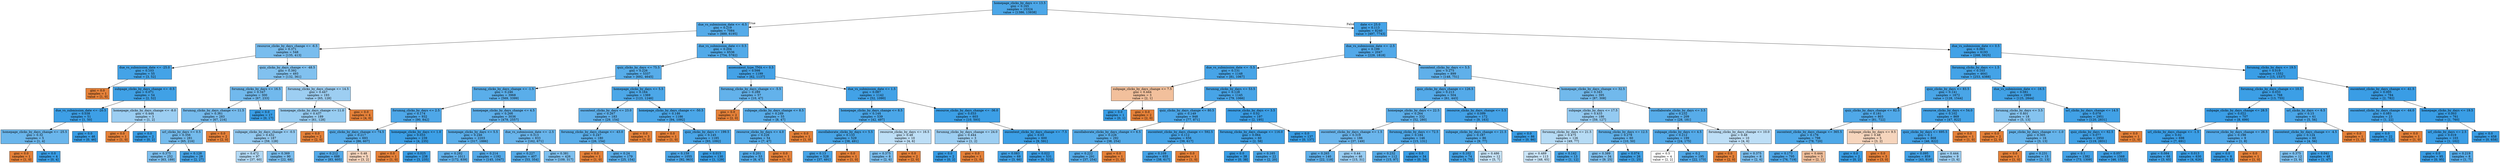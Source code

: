 digraph Tree {
node [shape=box, style="filled", color="black"] ;
0 [label="homepage_clicks_by_days <= 13.5\ngini = 0.165\nsamples = 15324\nvalue = [1386, 13938]", fillcolor="#399de5e6"] ;
1 [label="due_vs_submission_date <= -6.5\ngini = 0.219\nsamples = 7084\nvalue = [889, 6195]", fillcolor="#399de5da"] ;
0 -> 1 [labeldistance=2.5, labelangle=45, headlabel="True"] ;
2 [label="resource_clicks_by_days_change <= -6.5\ngini = 0.371\nsamples = 548\nvalue = [135, 413]", fillcolor="#399de5ac"] ;
1 -> 2 ;
3 [label="due_vs_submission_date <= -25.0\ngini = 0.103\nsamples = 55\nvalue = [3, 52]", fillcolor="#399de5f0"] ;
2 -> 3 ;
4 [label="gini = 0.0\nsamples = 1\nvalue = [1, 0]", fillcolor="#e58139ff"] ;
3 -> 4 ;
5 [label="subpage_clicks_by_days_change <= -0.5\ngini = 0.071\nsamples = 54\nvalue = [2, 52]", fillcolor="#399de5f5"] ;
3 -> 5 ;
6 [label="due_vs_submission_date <= -20.5\ngini = 0.038\nsamples = 51\nvalue = [1, 50]", fillcolor="#399de5fa"] ;
5 -> 6 ;
7 [label="homepage_clicks_by_days_change <= -25.5\ngini = 0.32\nsamples = 5\nvalue = [1, 4]", fillcolor="#399de5bf"] ;
6 -> 7 ;
8 [label="gini = 0.0\nsamples = 1\nvalue = [1, 0]", fillcolor="#e58139ff"] ;
7 -> 8 ;
9 [label="gini = 0.0\nsamples = 4\nvalue = [0, 4]", fillcolor="#399de5ff"] ;
7 -> 9 ;
10 [label="gini = 0.0\nsamples = 46\nvalue = [0, 46]", fillcolor="#399de5ff"] ;
6 -> 10 ;
11 [label="homepage_clicks_by_days_change <= -8.0\ngini = 0.444\nsamples = 3\nvalue = [1, 2]", fillcolor="#399de57f"] ;
5 -> 11 ;
12 [label="gini = 0.0\nsamples = 1\nvalue = [1, 0]", fillcolor="#e58139ff"] ;
11 -> 12 ;
13 [label="gini = 0.0\nsamples = 2\nvalue = [0, 2]", fillcolor="#399de5ff"] ;
11 -> 13 ;
14 [label="quiz_clicks_by_days_change <= -48.5\ngini = 0.392\nsamples = 493\nvalue = [132, 361]", fillcolor="#399de5a2"] ;
2 -> 14 ;
15 [label="forumng_clicks_by_days <= 16.5\ngini = 0.347\nsamples = 300\nvalue = [67, 233]", fillcolor="#399de5b6"] ;
14 -> 15 ;
16 [label="forumng_clicks_by_days_change <= 11.5\ngini = 0.361\nsamples = 283\nvalue = [67, 216]", fillcolor="#399de5b0"] ;
15 -> 16 ;
17 [label="url_clicks_by_days <= 0.5\ngini = 0.356\nsamples = 281\nvalue = [65, 216]", fillcolor="#399de5b2"] ;
16 -> 17 ;
18 [label="gini = 0.375\nsamples = 252\nvalue = [63, 189]", fillcolor="#399de5aa"] ;
17 -> 18 ;
19 [label="gini = 0.128\nsamples = 29\nvalue = [2, 27]", fillcolor="#399de5ec"] ;
17 -> 19 ;
20 [label="gini = 0.0\nsamples = 2\nvalue = [2, 0]", fillcolor="#e58139ff"] ;
16 -> 20 ;
21 [label="gini = 0.0\nsamples = 17\nvalue = [0, 17]", fillcolor="#399de5ff"] ;
15 -> 21 ;
22 [label="forumng_clicks_by_days_change <= 14.5\ngini = 0.447\nsamples = 193\nvalue = [65, 128]", fillcolor="#399de57e"] ;
14 -> 22 ;
23 [label="homepage_clicks_by_days_change <= 11.0\ngini = 0.437\nsamples = 189\nvalue = [61, 128]", fillcolor="#399de585"] ;
22 -> 23 ;
24 [label="subpage_clicks_by_days_change <= -0.5\ngini = 0.432\nsamples = 187\nvalue = [59, 128]", fillcolor="#399de589"] ;
23 -> 24 ;
25 [label="gini = 0.472\nsamples = 97\nvalue = [37, 60]", fillcolor="#399de562"] ;
24 -> 25 ;
26 [label="gini = 0.369\nsamples = 90\nvalue = [22, 68]", fillcolor="#399de5ac"] ;
24 -> 26 ;
27 [label="gini = 0.0\nsamples = 2\nvalue = [2, 0]", fillcolor="#e58139ff"] ;
23 -> 27 ;
28 [label="gini = 0.0\nsamples = 4\nvalue = [4, 0]", fillcolor="#e58139ff"] ;
22 -> 28 ;
29 [label="due_vs_submission_date <= 0.5\ngini = 0.204\nsamples = 6536\nvalue = [754, 5782]", fillcolor="#399de5de"] ;
1 -> 29 ;
30 [label="quiz_clicks_by_days <= 75.5\ngini = 0.226\nsamples = 5337\nvalue = [692, 4645]", fillcolor="#399de5d9"] ;
29 -> 30 ;
31 [label="forumng_clicks_by_days_change <= -1.5\ngini = 0.246\nsamples = 3968\nvalue = [569, 3399]", fillcolor="#399de5d4"] ;
30 -> 31 ;
32 [label="forumng_clicks_by_days <= 2.5\ngini = 0.174\nsamples = 932\nvalue = [90, 842]", fillcolor="#399de5e4"] ;
31 -> 32 ;
33 [label="quiz_clicks_by_days_change <= 74.5\ngini = 0.217\nsamples = 693\nvalue = [86, 607]", fillcolor="#399de5db"] ;
32 -> 33 ;
34 [label="gini = 0.212\nsamples = 688\nvalue = [83, 605]", fillcolor="#399de5dc"] ;
33 -> 34 ;
35 [label="gini = 0.48\nsamples = 5\nvalue = [3, 2]", fillcolor="#e5813955"] ;
33 -> 35 ;
36 [label="homepage_clicks_by_days <= 1.0\ngini = 0.033\nsamples = 239\nvalue = [4, 235]", fillcolor="#399de5fb"] ;
32 -> 36 ;
37 [label="gini = 0.0\nsamples = 1\nvalue = [1, 0]", fillcolor="#e58139ff"] ;
36 -> 37 ;
38 [label="gini = 0.025\nsamples = 238\nvalue = [3, 235]", fillcolor="#399de5fc"] ;
36 -> 38 ;
39 [label="homepage_clicks_by_days_change <= 4.5\ngini = 0.266\nsamples = 3036\nvalue = [479, 2557]", fillcolor="#399de5cf"] ;
31 -> 39 ;
40 [label="homepage_clicks_by_days <= 5.5\ngini = 0.246\nsamples = 2203\nvalue = [317, 1886]", fillcolor="#399de5d4"] ;
39 -> 40 ;
41 [label="gini = 0.282\nsamples = 1011\nvalue = [172, 839]", fillcolor="#399de5cb"] ;
40 -> 41 ;
42 [label="gini = 0.214\nsamples = 1192\nvalue = [145, 1047]", fillcolor="#399de5dc"] ;
40 -> 42 ;
43 [label="due_vs_submission_date <= -2.5\ngini = 0.313\nsamples = 833\nvalue = [162, 671]", fillcolor="#399de5c1"] ;
39 -> 43 ;
44 [label="gini = 0.227\nsamples = 407\nvalue = [53, 354]", fillcolor="#399de5d9"] ;
43 -> 44 ;
45 [label="gini = 0.381\nsamples = 426\nvalue = [109, 317]", fillcolor="#399de5a7"] ;
43 -> 45 ;
46 [label="homepage_clicks_by_days <= 5.5\ngini = 0.164\nsamples = 1369\nvalue = [123, 1246]", fillcolor="#399de5e6"] ;
30 -> 46 ;
47 [label="oucontent_clicks_by_days <= 23.0\ngini = 0.267\nsamples = 183\nvalue = [29, 154]", fillcolor="#399de5cf"] ;
46 -> 47 ;
48 [label="forumng_clicks_by_days_change <= -43.0\ngini = 0.247\nsamples = 180\nvalue = [26, 154]", fillcolor="#399de5d4"] ;
47 -> 48 ;
49 [label="gini = 0.0\nsamples = 1\nvalue = [1, 0]", fillcolor="#e58139ff"] ;
48 -> 49 ;
50 [label="gini = 0.24\nsamples = 179\nvalue = [25, 154]", fillcolor="#399de5d6"] ;
48 -> 50 ;
51 [label="gini = 0.0\nsamples = 3\nvalue = [3, 0]", fillcolor="#e58139ff"] ;
47 -> 51 ;
52 [label="homepage_clicks_by_days_change <= -50.5\ngini = 0.146\nsamples = 1186\nvalue = [94, 1092]", fillcolor="#399de5e9"] ;
46 -> 52 ;
53 [label="gini = 0.0\nsamples = 1\nvalue = [1, 0]", fillcolor="#e58139ff"] ;
52 -> 53 ;
54 [label="quiz_clicks_by_days <= 199.5\ngini = 0.145\nsamples = 1185\nvalue = [93, 1092]", fillcolor="#399de5e9"] ;
52 -> 54 ;
55 [label="gini = 0.159\nsamples = 1055\nvalue = [92, 963]", fillcolor="#399de5e7"] ;
54 -> 55 ;
56 [label="gini = 0.015\nsamples = 130\nvalue = [1, 129]", fillcolor="#399de5fd"] ;
54 -> 56 ;
57 [label="assessment_type_TMA <= 0.5\ngini = 0.098\nsamples = 1199\nvalue = [62, 1137]", fillcolor="#399de5f1"] ;
29 -> 57 ;
58 [label="forumng_clicks_by_days_change <= -5.5\ngini = 0.289\nsamples = 57\nvalue = [10, 47]", fillcolor="#399de5c9"] ;
57 -> 58 ;
59 [label="gini = 0.0\nsamples = 2\nvalue = [2, 0]", fillcolor="#e58139ff"] ;
58 -> 59 ;
60 [label="subpage_clicks_by_days_change <= 8.5\ngini = 0.249\nsamples = 55\nvalue = [8, 47]", fillcolor="#399de5d4"] ;
58 -> 60 ;
61 [label="resource_clicks_by_days <= 4.0\ngini = 0.226\nsamples = 54\nvalue = [7, 47]", fillcolor="#399de5d9"] ;
60 -> 61 ;
62 [label="gini = 0.201\nsamples = 53\nvalue = [6, 47]", fillcolor="#399de5de"] ;
61 -> 62 ;
63 [label="gini = 0.0\nsamples = 1\nvalue = [1, 0]", fillcolor="#e58139ff"] ;
61 -> 63 ;
64 [label="gini = 0.0\nsamples = 1\nvalue = [1, 0]", fillcolor="#e58139ff"] ;
60 -> 64 ;
65 [label="due_vs_submission_date <= 1.5\ngini = 0.087\nsamples = 1142\nvalue = [52, 1090]", fillcolor="#399de5f3"] ;
57 -> 65 ;
66 [label="homepage_clicks_by_days_change <= 8.5\ngini = 0.144\nsamples = 539\nvalue = [42, 497]", fillcolor="#399de5e9"] ;
65 -> 66 ;
67 [label="oucollaborate_clicks_by_days <= 5.5\ngini = 0.133\nsamples = 529\nvalue = [38, 491]", fillcolor="#399de5eb"] ;
66 -> 67 ;
68 [label="gini = 0.13\nsamples = 528\nvalue = [37, 491]", fillcolor="#399de5ec"] ;
67 -> 68 ;
69 [label="gini = 0.0\nsamples = 1\nvalue = [1, 0]", fillcolor="#e58139ff"] ;
67 -> 69 ;
70 [label="resource_clicks_by_days <= 16.5\ngini = 0.48\nsamples = 10\nvalue = [4, 6]", fillcolor="#399de555"] ;
66 -> 70 ;
71 [label="gini = 0.375\nsamples = 8\nvalue = [2, 6]", fillcolor="#399de5aa"] ;
70 -> 71 ;
72 [label="gini = 0.0\nsamples = 2\nvalue = [2, 0]", fillcolor="#e58139ff"] ;
70 -> 72 ;
73 [label="resource_clicks_by_days_change <= -36.0\ngini = 0.033\nsamples = 603\nvalue = [10, 593]", fillcolor="#399de5fb"] ;
65 -> 73 ;
74 [label="forumng_clicks_by_days_change <= 24.0\ngini = 0.444\nsamples = 3\nvalue = [1, 2]", fillcolor="#399de57f"] ;
73 -> 74 ;
75 [label="gini = 0.0\nsamples = 2\nvalue = [0, 2]", fillcolor="#399de5ff"] ;
74 -> 75 ;
76 [label="gini = 0.0\nsamples = 1\nvalue = [1, 0]", fillcolor="#e58139ff"] ;
74 -> 76 ;
77 [label="oucontent_clicks_by_days_change <= -7.5\ngini = 0.03\nsamples = 600\nvalue = [9, 591]", fillcolor="#399de5fb"] ;
73 -> 77 ;
78 [label="gini = 0.083\nsamples = 69\nvalue = [3, 66]", fillcolor="#399de5f3"] ;
77 -> 78 ;
79 [label="gini = 0.022\nsamples = 531\nvalue = [6, 525]", fillcolor="#399de5fc"] ;
77 -> 79 ;
80 [label="date <= 25.0\ngini = 0.113\nsamples = 8240\nvalue = [497, 7743]", fillcolor="#399de5ef"] ;
0 -> 80 [labeldistance=2.5, labelangle=-45, headlabel="False"] ;
81 [label="due_vs_submission_date <= -2.5\ngini = 0.199\nsamples = 2047\nvalue = [229, 1818]", fillcolor="#399de5df"] ;
80 -> 81 ;
82 [label="due_vs_submission_date <= -5.5\ngini = 0.131\nsamples = 1148\nvalue = [81, 1067]", fillcolor="#399de5ec"] ;
81 -> 82 ;
83 [label="subpage_clicks_by_days_change <= 7.5\ngini = 0.444\nsamples = 3\nvalue = [2, 1]", fillcolor="#e581397f"] ;
82 -> 83 ;
84 [label="gini = 0.0\nsamples = 1\nvalue = [0, 1]", fillcolor="#399de5ff"] ;
83 -> 84 ;
85 [label="gini = 0.0\nsamples = 2\nvalue = [2, 0]", fillcolor="#e58139ff"] ;
83 -> 85 ;
86 [label="forumng_clicks_by_days <= 53.5\ngini = 0.128\nsamples = 1145\nvalue = [79, 1066]", fillcolor="#399de5ec"] ;
82 -> 86 ;
87 [label="quiz_clicks_by_days_change <= 80.5\ngini = 0.149\nsamples = 948\nvalue = [77, 871]", fillcolor="#399de5e8"] ;
86 -> 87 ;
88 [label="oucollaborate_clicks_by_days_change <= 6.5\ngini = 0.226\nsamples = 292\nvalue = [38, 254]", fillcolor="#399de5d9"] ;
87 -> 88 ;
89 [label="gini = 0.222\nsamples = 291\nvalue = [37, 254]", fillcolor="#399de5da"] ;
88 -> 89 ;
90 [label="gini = 0.0\nsamples = 1\nvalue = [1, 0]", fillcolor="#e58139ff"] ;
88 -> 90 ;
91 [label="oucontent_clicks_by_days_change <= 592.5\ngini = 0.112\nsamples = 656\nvalue = [39, 617]", fillcolor="#399de5ef"] ;
87 -> 91 ;
92 [label="gini = 0.109\nsamples = 655\nvalue = [38, 617]", fillcolor="#399de5ef"] ;
91 -> 92 ;
93 [label="gini = 0.0\nsamples = 1\nvalue = [1, 0]", fillcolor="#e58139ff"] ;
91 -> 93 ;
94 [label="resource_clicks_by_days <= 3.5\ngini = 0.02\nsamples = 197\nvalue = [2, 195]", fillcolor="#399de5fc"] ;
86 -> 94 ;
95 [label="forumng_clicks_by_days_change <= 116.0\ngini = 0.064\nsamples = 60\nvalue = [2, 58]", fillcolor="#399de5f6"] ;
94 -> 95 ;
96 [label="gini = 0.0\nsamples = 38\nvalue = [0, 38]", fillcolor="#399de5ff"] ;
95 -> 96 ;
97 [label="gini = 0.165\nsamples = 22\nvalue = [2, 20]", fillcolor="#399de5e6"] ;
95 -> 97 ;
98 [label="gini = 0.0\nsamples = 137\nvalue = [0, 137]", fillcolor="#399de5ff"] ;
94 -> 98 ;
99 [label="oucontent_clicks_by_days <= 5.5\ngini = 0.275\nsamples = 899\nvalue = [148, 751]", fillcolor="#399de5cd"] ;
81 -> 99 ;
100 [label="quiz_clicks_by_days_change <= 126.5\ngini = 0.213\nsamples = 504\nvalue = [61, 443]", fillcolor="#399de5dc"] ;
99 -> 100 ;
101 [label="homepage_clicks_by_days <= 22.5\ngini = 0.264\nsamples = 332\nvalue = [52, 280]", fillcolor="#399de5d0"] ;
100 -> 101 ;
102 [label="oucontent_clicks_by_days_change <= 1.5\ngini = 0.319\nsamples = 186\nvalue = [37, 149]", fillcolor="#399de5c0"] ;
101 -> 102 ;
103 [label="gini = 0.265\nsamples = 140\nvalue = [22, 118]", fillcolor="#399de5cf"] ;
102 -> 103 ;
104 [label="gini = 0.44\nsamples = 46\nvalue = [15, 31]", fillcolor="#399de584"] ;
102 -> 104 ;
105 [label="forumng_clicks_by_days <= 72.5\ngini = 0.184\nsamples = 146\nvalue = [15, 131]", fillcolor="#399de5e2"] ;
101 -> 105 ;
106 [label="gini = 0.232\nsamples = 112\nvalue = [15, 97]", fillcolor="#399de5d8"] ;
105 -> 106 ;
107 [label="gini = 0.0\nsamples = 34\nvalue = [0, 34]", fillcolor="#399de5ff"] ;
105 -> 107 ;
108 [label="resource_clicks_by_days_change <= 5.5\ngini = 0.099\nsamples = 172\nvalue = [9, 163]", fillcolor="#399de5f1"] ;
100 -> 108 ;
109 [label="subpage_clicks_by_days_change <= 21.5\ngini = 0.187\nsamples = 86\nvalue = [9, 77]", fillcolor="#399de5e1"] ;
108 -> 109 ;
110 [label="gini = 0.102\nsamples = 74\nvalue = [4, 70]", fillcolor="#399de5f0"] ;
109 -> 110 ;
111 [label="gini = 0.486\nsamples = 12\nvalue = [5, 7]", fillcolor="#399de549"] ;
109 -> 111 ;
112 [label="gini = 0.0\nsamples = 86\nvalue = [0, 86]", fillcolor="#399de5ff"] ;
108 -> 112 ;
113 [label="homepage_clicks_by_days_change <= 32.5\ngini = 0.343\nsamples = 395\nvalue = [87, 308]", fillcolor="#399de5b7"] ;
99 -> 113 ;
114 [label="subpage_clicks_by_days <= 17.5\ngini = 0.433\nsamples = 186\nvalue = [59, 127]", fillcolor="#399de589"] ;
113 -> 114 ;
115 [label="forumng_clicks_by_days <= 21.5\ngini = 0.475\nsamples = 126\nvalue = [49, 77]", fillcolor="#399de55d"] ;
114 -> 115 ;
116 [label="gini = 0.489\nsamples = 113\nvalue = [48, 65]", fillcolor="#399de543"] ;
115 -> 116 ;
117 [label="gini = 0.142\nsamples = 13\nvalue = [1, 12]", fillcolor="#399de5ea"] ;
115 -> 117 ;
118 [label="forumng_clicks_by_days <= 12.5\ngini = 0.278\nsamples = 60\nvalue = [10, 50]", fillcolor="#399de5cc"] ;
114 -> 118 ;
119 [label="gini = 0.389\nsamples = 34\nvalue = [9, 25]", fillcolor="#399de5a3"] ;
118 -> 119 ;
120 [label="gini = 0.074\nsamples = 26\nvalue = [1, 25]", fillcolor="#399de5f5"] ;
118 -> 120 ;
121 [label="oucollaborate_clicks_by_days <= 3.5\ngini = 0.232\nsamples = 209\nvalue = [28, 181]", fillcolor="#399de5d8"] ;
113 -> 121 ;
122 [label="subpage_clicks_by_days <= 4.5\ngini = 0.212\nsamples = 199\nvalue = [24, 175]", fillcolor="#399de5dc"] ;
121 -> 122 ;
123 [label="gini = 0.5\nsamples = 4\nvalue = [2, 2]", fillcolor="#e5813900"] ;
122 -> 123 ;
124 [label="gini = 0.2\nsamples = 195\nvalue = [22, 173]", fillcolor="#399de5df"] ;
122 -> 124 ;
125 [label="forumng_clicks_by_days_change <= 10.0\ngini = 0.48\nsamples = 10\nvalue = [4, 6]", fillcolor="#399de555"] ;
121 -> 125 ;
126 [label="gini = 0.0\nsamples = 2\nvalue = [2, 0]", fillcolor="#e58139ff"] ;
125 -> 126 ;
127 [label="gini = 0.375\nsamples = 8\nvalue = [2, 6]", fillcolor="#399de5aa"] ;
125 -> 127 ;
128 [label="due_vs_submission_date <= 0.5\ngini = 0.083\nsamples = 6193\nvalue = [268, 5925]", fillcolor="#399de5f3"] ;
80 -> 128 ;
129 [label="forumng_clicks_by_days <= 1.5\ngini = 0.103\nsamples = 4641\nvalue = [253, 4388]", fillcolor="#399de5f0"] ;
128 -> 129 ;
130 [label="quiz_clicks_by_days <= 83.5\ngini = 0.141\nsamples = 1672\nvalue = [128, 1544]", fillcolor="#399de5ea"] ;
129 -> 130 ;
131 [label="quiz_clicks_by_days_change <= 82.5\ngini = 0.181\nsamples = 803\nvalue = [81, 722]", fillcolor="#399de5e2"] ;
130 -> 131 ;
132 [label="oucontent_clicks_by_days_change <= 365.5\ngini = 0.176\nsamples = 798\nvalue = [78, 720]", fillcolor="#399de5e3"] ;
131 -> 132 ;
133 [label="gini = 0.173\nsamples = 795\nvalue = [76, 719]", fillcolor="#399de5e4"] ;
132 -> 133 ;
134 [label="gini = 0.444\nsamples = 3\nvalue = [2, 1]", fillcolor="#e581397f"] ;
132 -> 134 ;
135 [label="subpage_clicks_by_days <= 9.5\ngini = 0.48\nsamples = 5\nvalue = [3, 2]", fillcolor="#e5813955"] ;
131 -> 135 ;
136 [label="gini = 0.0\nsamples = 2\nvalue = [0, 2]", fillcolor="#399de5ff"] ;
135 -> 136 ;
137 [label="gini = 0.0\nsamples = 3\nvalue = [3, 0]", fillcolor="#e58139ff"] ;
135 -> 137 ;
138 [label="resource_clicks_by_days <= 54.0\ngini = 0.102\nsamples = 869\nvalue = [47, 822]", fillcolor="#399de5f0"] ;
130 -> 138 ;
139 [label="quiz_clicks_by_days <= 695.5\ngini = 0.1\nsamples = 868\nvalue = [46, 822]", fillcolor="#399de5f1"] ;
138 -> 139 ;
140 [label="gini = 0.095\nsamples = 859\nvalue = [43, 816]", fillcolor="#399de5f2"] ;
139 -> 140 ;
141 [label="gini = 0.444\nsamples = 9\nvalue = [3, 6]", fillcolor="#399de57f"] ;
139 -> 141 ;
142 [label="gini = 0.0\nsamples = 1\nvalue = [1, 0]", fillcolor="#e58139ff"] ;
138 -> 142 ;
143 [label="due_vs_submission_date <= -16.5\ngini = 0.081\nsamples = 2969\nvalue = [125, 2844]", fillcolor="#399de5f4"] ;
129 -> 143 ;
144 [label="forumng_clicks_by_days <= 3.5\ngini = 0.401\nsamples = 18\nvalue = [5, 13]", fillcolor="#399de59d"] ;
143 -> 144 ;
145 [label="gini = 0.0\nsamples = 2\nvalue = [2, 0]", fillcolor="#e58139ff"] ;
144 -> 145 ;
146 [label="page_clicks_by_days_change <= -1.0\ngini = 0.305\nsamples = 16\nvalue = [3, 13]", fillcolor="#399de5c4"] ;
144 -> 146 ;
147 [label="gini = 0.0\nsamples = 1\nvalue = [1, 0]", fillcolor="#e58139ff"] ;
146 -> 147 ;
148 [label="gini = 0.231\nsamples = 15\nvalue = [2, 13]", fillcolor="#399de5d8"] ;
146 -> 148 ;
149 [label="url_clicks_by_days_change <= 14.5\ngini = 0.078\nsamples = 2951\nvalue = [120, 2831]", fillcolor="#399de5f4"] ;
143 -> 149 ;
150 [label="quiz_clicks_by_days <= 62.5\ngini = 0.077\nsamples = 2950\nvalue = [119, 2831]", fillcolor="#399de5f4"] ;
149 -> 150 ;
151 [label="gini = 0.1\nsamples = 1382\nvalue = [73, 1309]", fillcolor="#399de5f1"] ;
150 -> 151 ;
152 [label="gini = 0.057\nsamples = 1568\nvalue = [46, 1522]", fillcolor="#399de5f7"] ;
150 -> 152 ;
153 [label="gini = 0.0\nsamples = 1\nvalue = [1, 0]", fillcolor="#e58139ff"] ;
149 -> 153 ;
154 [label="forumng_clicks_by_days <= 19.5\ngini = 0.019\nsamples = 1552\nvalue = [15, 1537]", fillcolor="#399de5fd"] ;
128 -> 154 ;
155 [label="forumng_clicks_by_days_change <= 10.5\ngini = 0.033\nsamples = 768\nvalue = [13, 755]", fillcolor="#399de5fb"] ;
154 -> 155 ;
156 [label="subpage_clicks_by_days_change <= 28.5\ngini = 0.022\nsamples = 707\nvalue = [8, 699]", fillcolor="#399de5fc"] ;
155 -> 156 ;
157 [label="url_clicks_by_days_change <= -1.5\ngini = 0.02\nsamples = 698\nvalue = [7, 691]", fillcolor="#399de5fc"] ;
156 -> 157 ;
158 [label="gini = 0.084\nsamples = 68\nvalue = [3, 65]", fillcolor="#399de5f3"] ;
157 -> 158 ;
159 [label="gini = 0.013\nsamples = 630\nvalue = [4, 626]", fillcolor="#399de5fd"] ;
157 -> 159 ;
160 [label="resource_clicks_by_days_change <= 26.5\ngini = 0.198\nsamples = 9\nvalue = [1, 8]", fillcolor="#399de5df"] ;
156 -> 160 ;
161 [label="gini = 0.0\nsamples = 8\nvalue = [0, 8]", fillcolor="#399de5ff"] ;
160 -> 161 ;
162 [label="gini = 0.0\nsamples = 1\nvalue = [1, 0]", fillcolor="#e58139ff"] ;
160 -> 162 ;
163 [label="url_clicks_by_days <= 6.5\ngini = 0.15\nsamples = 61\nvalue = [5, 56]", fillcolor="#399de5e8"] ;
155 -> 163 ;
164 [label="oucontent_clicks_by_days_change <= -4.5\ngini = 0.124\nsamples = 60\nvalue = [4, 56]", fillcolor="#399de5ed"] ;
163 -> 164 ;
165 [label="gini = 0.375\nsamples = 12\nvalue = [3, 9]", fillcolor="#399de5aa"] ;
164 -> 165 ;
166 [label="gini = 0.041\nsamples = 48\nvalue = [1, 47]", fillcolor="#399de5fa"] ;
164 -> 166 ;
167 [label="gini = 0.0\nsamples = 1\nvalue = [1, 0]", fillcolor="#e58139ff"] ;
163 -> 167 ;
168 [label="oucontent_clicks_by_days_change <= -41.5\ngini = 0.005\nsamples = 784\nvalue = [2, 782]", fillcolor="#399de5fe"] ;
154 -> 168 ;
169 [label="oucontent_clicks_by_days_change <= -44.0\ngini = 0.083\nsamples = 23\nvalue = [1, 22]", fillcolor="#399de5f3"] ;
168 -> 169 ;
170 [label="gini = 0.0\nsamples = 22\nvalue = [0, 22]", fillcolor="#399de5ff"] ;
169 -> 170 ;
171 [label="gini = 0.0\nsamples = 1\nvalue = [1, 0]", fillcolor="#e58139ff"] ;
169 -> 171 ;
172 [label="homepage_clicks_by_days <= 19.5\ngini = 0.003\nsamples = 761\nvalue = [1, 760]", fillcolor="#399de5ff"] ;
168 -> 172 ;
173 [label="url_clicks_by_days <= 2.5\ngini = 0.019\nsamples = 103\nvalue = [1, 102]", fillcolor="#399de5fc"] ;
172 -> 173 ;
174 [label="gini = 0.0\nsamples = 95\nvalue = [0, 95]", fillcolor="#399de5ff"] ;
173 -> 174 ;
175 [label="gini = 0.219\nsamples = 8\nvalue = [1, 7]", fillcolor="#399de5db"] ;
173 -> 175 ;
176 [label="gini = 0.0\nsamples = 658\nvalue = [0, 658]", fillcolor="#399de5ff"] ;
172 -> 176 ;
}